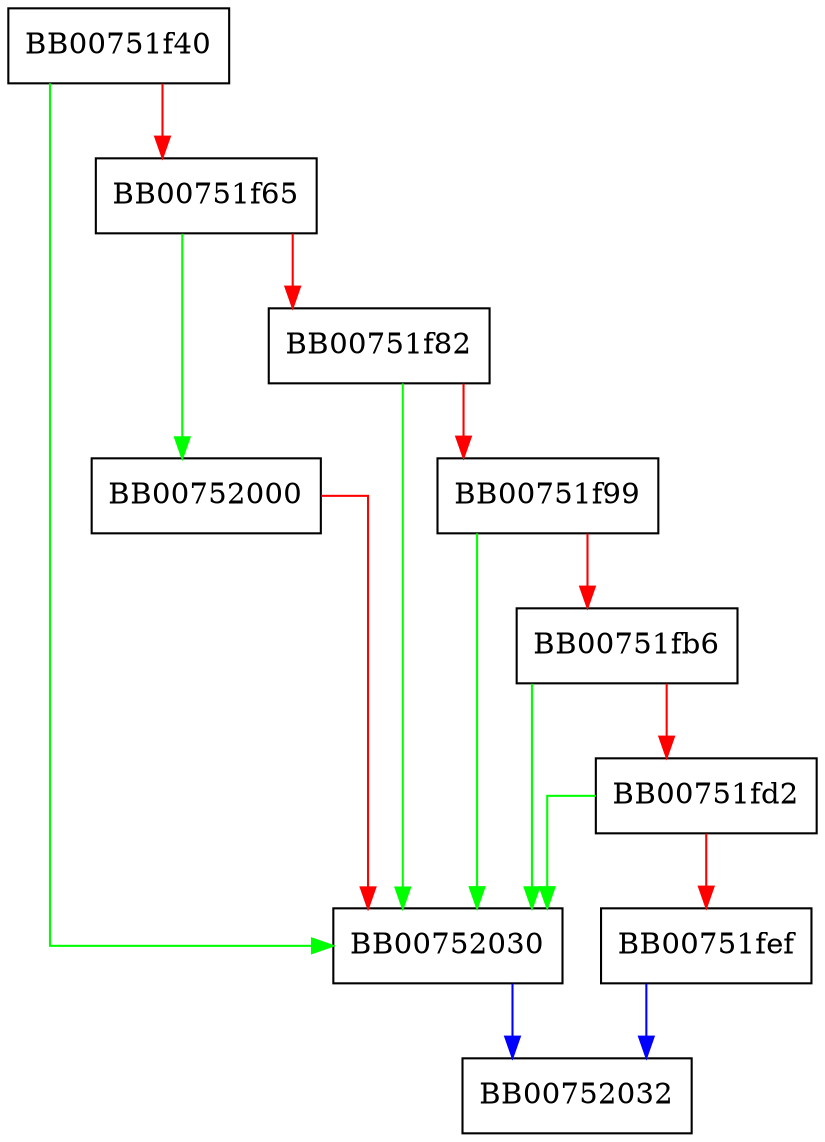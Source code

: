 digraph ossl_ec_GF2m_simple_group_set_curve {
  node [shape="box"];
  graph [splines=ortho];
  BB00751f40 -> BB00752030 [color="green"];
  BB00751f40 -> BB00751f65 [color="red"];
  BB00751f65 -> BB00752000 [color="green"];
  BB00751f65 -> BB00751f82 [color="red"];
  BB00751f82 -> BB00752030 [color="green"];
  BB00751f82 -> BB00751f99 [color="red"];
  BB00751f99 -> BB00752030 [color="green"];
  BB00751f99 -> BB00751fb6 [color="red"];
  BB00751fb6 -> BB00752030 [color="green"];
  BB00751fb6 -> BB00751fd2 [color="red"];
  BB00751fd2 -> BB00752030 [color="green"];
  BB00751fd2 -> BB00751fef [color="red"];
  BB00751fef -> BB00752032 [color="blue"];
  BB00752000 -> BB00752030 [color="red"];
  BB00752030 -> BB00752032 [color="blue"];
}